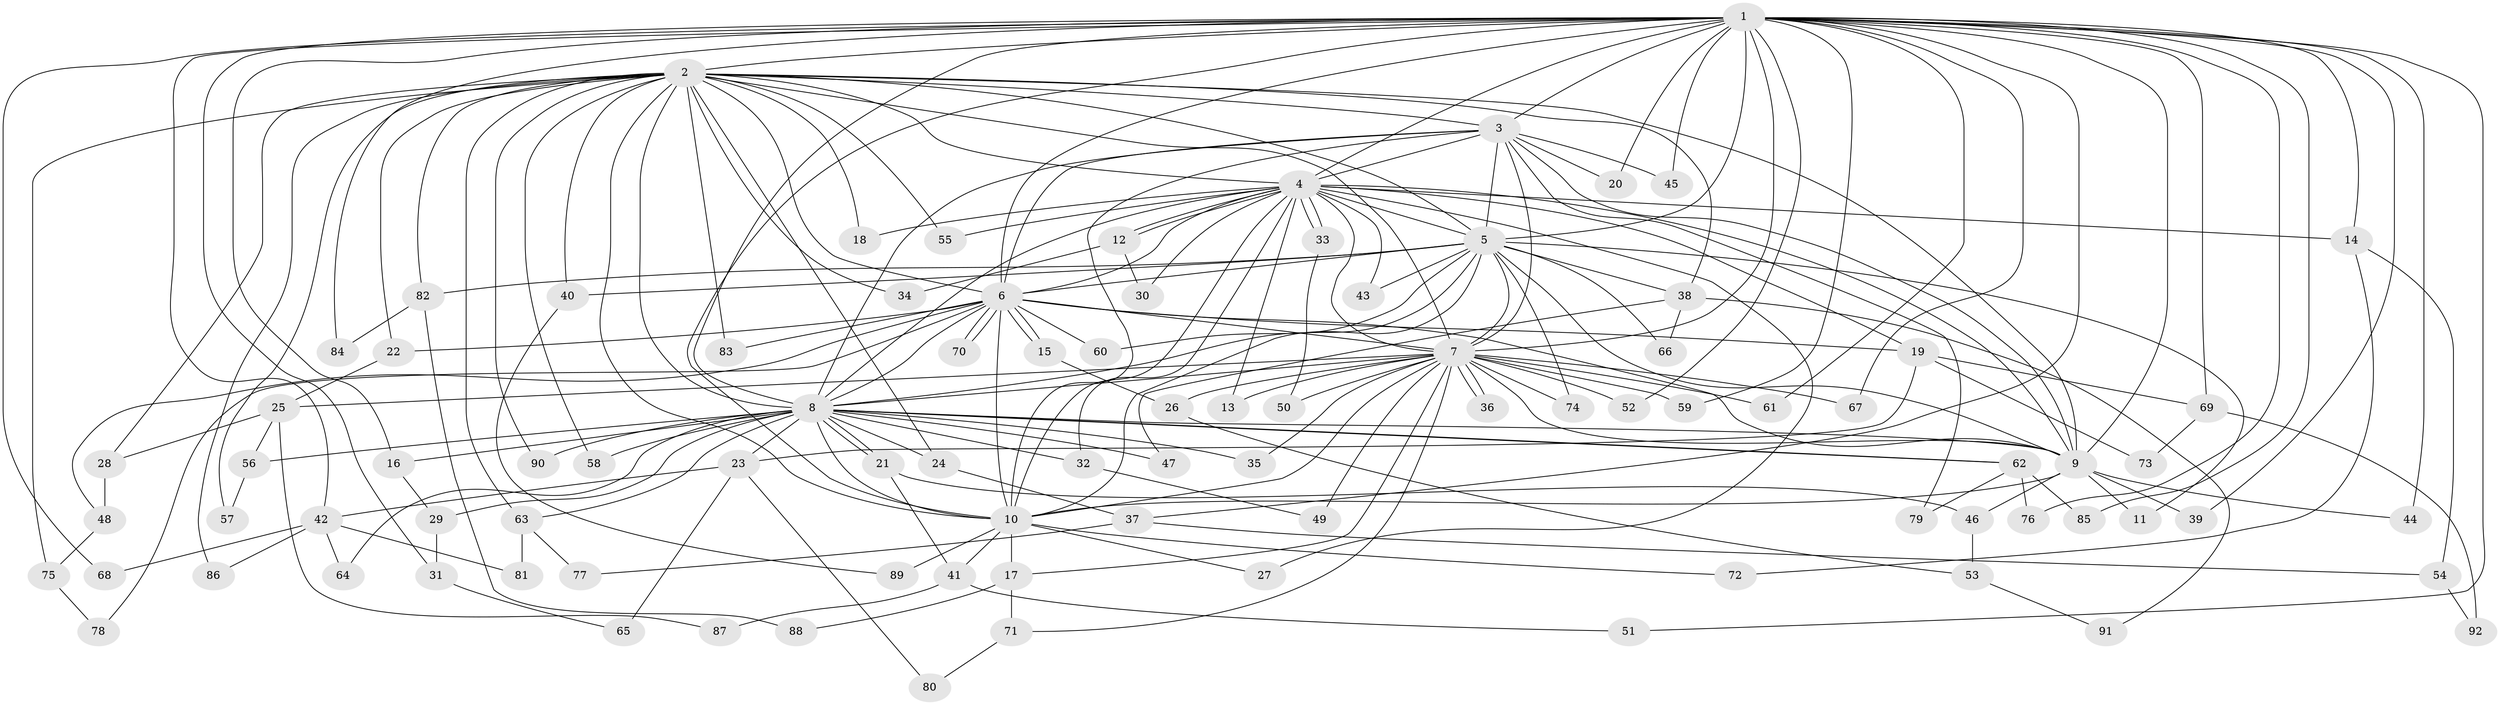 // coarse degree distribution, {11: 0.07142857142857142, 12: 0.10714285714285714, 14: 0.03571428571428571, 9: 0.03571428571428571, 3: 0.10714285714285714, 13: 0.07142857142857142, 2: 0.21428571428571427, 6: 0.07142857142857142, 4: 0.10714285714285714, 8: 0.03571428571428571, 5: 0.10714285714285714, 1: 0.03571428571428571}
// Generated by graph-tools (version 1.1) at 2025/49/03/04/25 22:49:46]
// undirected, 92 vertices, 209 edges
graph export_dot {
  node [color=gray90,style=filled];
  1;
  2;
  3;
  4;
  5;
  6;
  7;
  8;
  9;
  10;
  11;
  12;
  13;
  14;
  15;
  16;
  17;
  18;
  19;
  20;
  21;
  22;
  23;
  24;
  25;
  26;
  27;
  28;
  29;
  30;
  31;
  32;
  33;
  34;
  35;
  36;
  37;
  38;
  39;
  40;
  41;
  42;
  43;
  44;
  45;
  46;
  47;
  48;
  49;
  50;
  51;
  52;
  53;
  54;
  55;
  56;
  57;
  58;
  59;
  60;
  61;
  62;
  63;
  64;
  65;
  66;
  67;
  68;
  69;
  70;
  71;
  72;
  73;
  74;
  75;
  76;
  77;
  78;
  79;
  80;
  81;
  82;
  83;
  84;
  85;
  86;
  87;
  88;
  89;
  90;
  91;
  92;
  1 -- 2;
  1 -- 3;
  1 -- 4;
  1 -- 5;
  1 -- 6;
  1 -- 7;
  1 -- 8;
  1 -- 9;
  1 -- 10;
  1 -- 14;
  1 -- 16;
  1 -- 20;
  1 -- 31;
  1 -- 37;
  1 -- 39;
  1 -- 42;
  1 -- 44;
  1 -- 45;
  1 -- 51;
  1 -- 52;
  1 -- 59;
  1 -- 61;
  1 -- 67;
  1 -- 68;
  1 -- 69;
  1 -- 76;
  1 -- 84;
  1 -- 85;
  2 -- 3;
  2 -- 4;
  2 -- 5;
  2 -- 6;
  2 -- 7;
  2 -- 8;
  2 -- 9;
  2 -- 10;
  2 -- 18;
  2 -- 22;
  2 -- 24;
  2 -- 28;
  2 -- 34;
  2 -- 38;
  2 -- 40;
  2 -- 55;
  2 -- 57;
  2 -- 58;
  2 -- 63;
  2 -- 75;
  2 -- 82;
  2 -- 83;
  2 -- 86;
  2 -- 90;
  3 -- 4;
  3 -- 5;
  3 -- 6;
  3 -- 7;
  3 -- 8;
  3 -- 9;
  3 -- 10;
  3 -- 20;
  3 -- 45;
  3 -- 79;
  4 -- 5;
  4 -- 6;
  4 -- 7;
  4 -- 8;
  4 -- 9;
  4 -- 10;
  4 -- 12;
  4 -- 12;
  4 -- 13;
  4 -- 14;
  4 -- 18;
  4 -- 19;
  4 -- 27;
  4 -- 30;
  4 -- 32;
  4 -- 33;
  4 -- 33;
  4 -- 43;
  4 -- 55;
  5 -- 6;
  5 -- 7;
  5 -- 8;
  5 -- 9;
  5 -- 10;
  5 -- 11;
  5 -- 38;
  5 -- 40;
  5 -- 43;
  5 -- 60;
  5 -- 66;
  5 -- 74;
  5 -- 82;
  6 -- 7;
  6 -- 8;
  6 -- 9;
  6 -- 10;
  6 -- 15;
  6 -- 15;
  6 -- 19;
  6 -- 22;
  6 -- 48;
  6 -- 60;
  6 -- 70;
  6 -- 70;
  6 -- 78;
  6 -- 83;
  7 -- 8;
  7 -- 9;
  7 -- 10;
  7 -- 13;
  7 -- 17;
  7 -- 25;
  7 -- 26;
  7 -- 35;
  7 -- 36;
  7 -- 36;
  7 -- 49;
  7 -- 50;
  7 -- 52;
  7 -- 59;
  7 -- 61;
  7 -- 67;
  7 -- 71;
  7 -- 74;
  8 -- 9;
  8 -- 10;
  8 -- 16;
  8 -- 21;
  8 -- 21;
  8 -- 23;
  8 -- 24;
  8 -- 29;
  8 -- 32;
  8 -- 35;
  8 -- 47;
  8 -- 56;
  8 -- 58;
  8 -- 62;
  8 -- 62;
  8 -- 63;
  8 -- 64;
  8 -- 90;
  9 -- 10;
  9 -- 11;
  9 -- 39;
  9 -- 44;
  9 -- 46;
  10 -- 17;
  10 -- 27;
  10 -- 41;
  10 -- 72;
  10 -- 89;
  12 -- 30;
  12 -- 34;
  14 -- 54;
  14 -- 72;
  15 -- 26;
  16 -- 29;
  17 -- 71;
  17 -- 88;
  19 -- 23;
  19 -- 69;
  19 -- 73;
  21 -- 41;
  21 -- 46;
  22 -- 25;
  23 -- 42;
  23 -- 65;
  23 -- 80;
  24 -- 37;
  25 -- 28;
  25 -- 56;
  25 -- 87;
  26 -- 53;
  28 -- 48;
  29 -- 31;
  31 -- 65;
  32 -- 49;
  33 -- 50;
  37 -- 54;
  37 -- 77;
  38 -- 47;
  38 -- 66;
  38 -- 91;
  40 -- 89;
  41 -- 51;
  41 -- 87;
  42 -- 64;
  42 -- 68;
  42 -- 81;
  42 -- 86;
  46 -- 53;
  48 -- 75;
  53 -- 91;
  54 -- 92;
  56 -- 57;
  62 -- 76;
  62 -- 79;
  62 -- 85;
  63 -- 77;
  63 -- 81;
  69 -- 73;
  69 -- 92;
  71 -- 80;
  75 -- 78;
  82 -- 84;
  82 -- 88;
}
